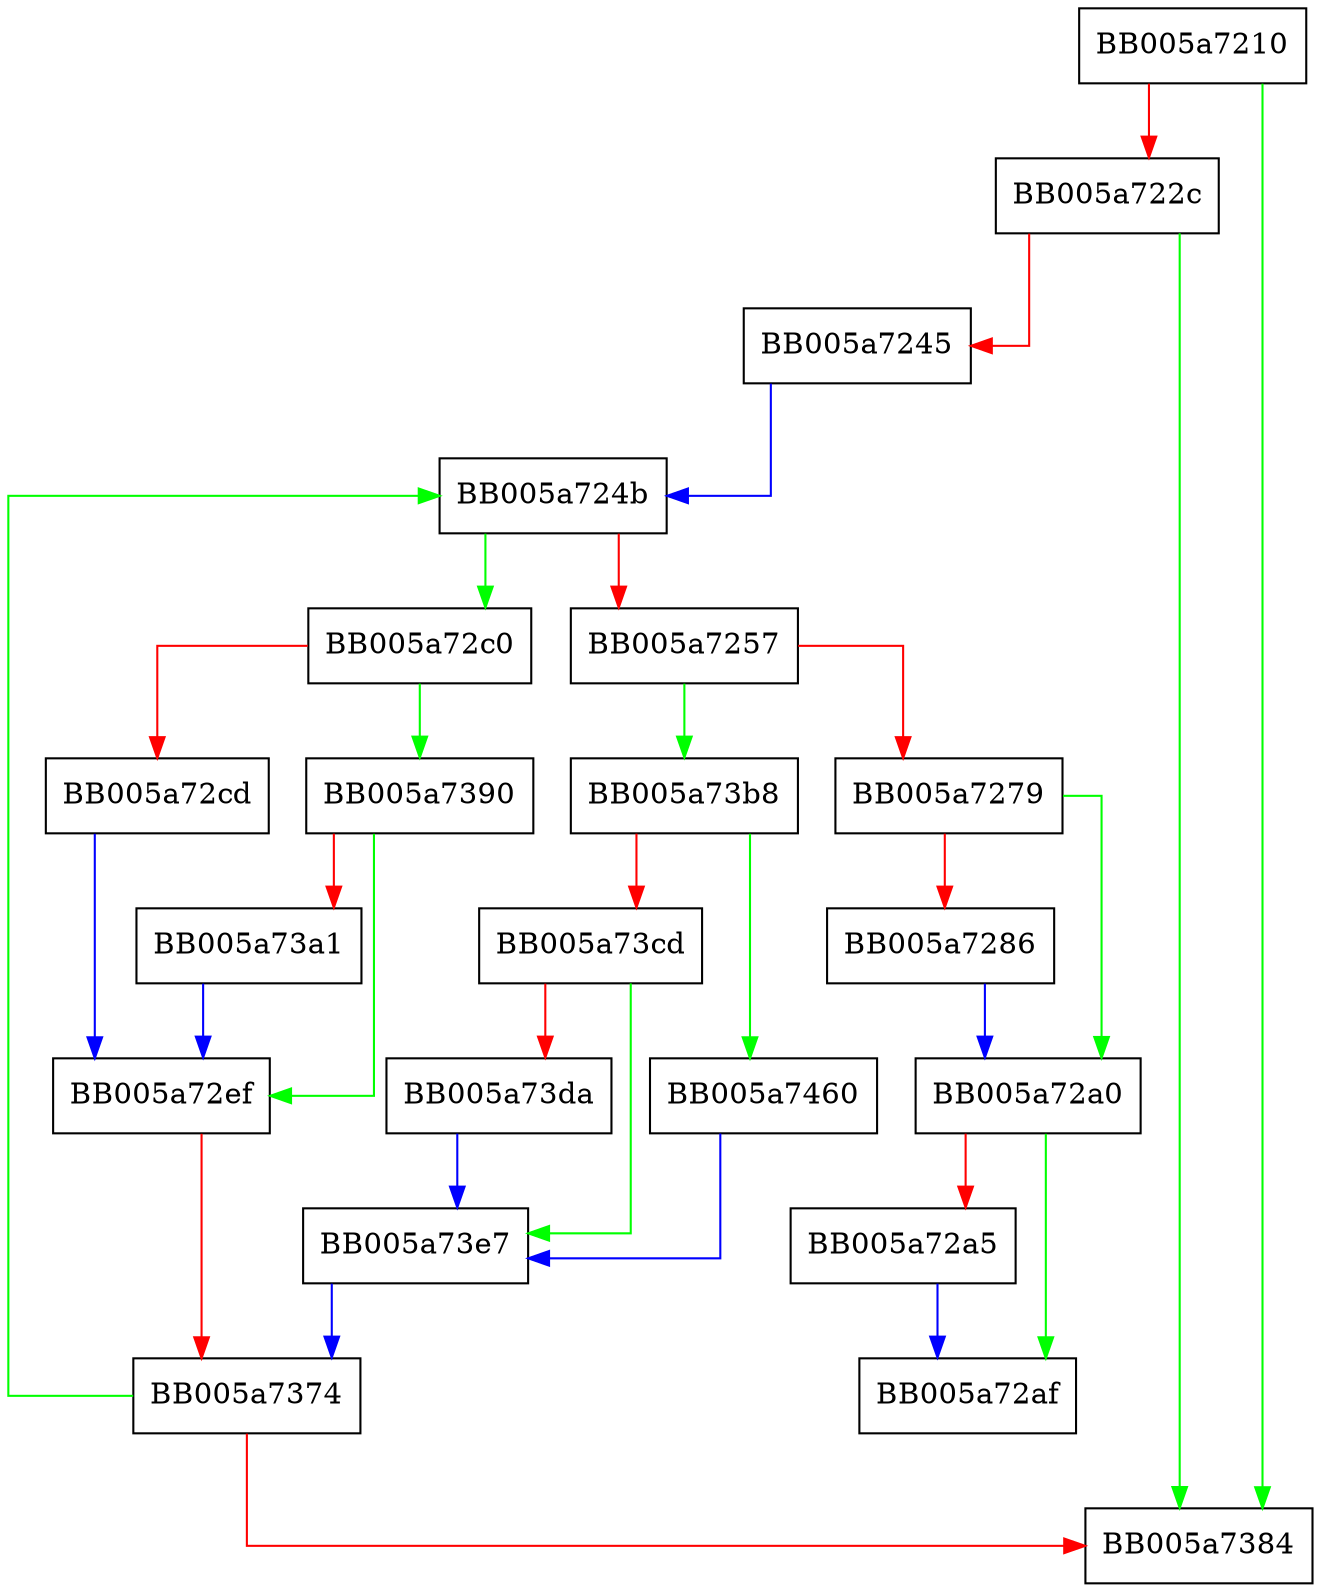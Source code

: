 digraph ERR_peek_last_error_line {
  node [shape="box"];
  graph [splines=ortho];
  BB005a7210 -> BB005a7384 [color="green"];
  BB005a7210 -> BB005a722c [color="red"];
  BB005a722c -> BB005a7384 [color="green"];
  BB005a722c -> BB005a7245 [color="red"];
  BB005a7245 -> BB005a724b [color="blue"];
  BB005a724b -> BB005a72c0 [color="green"];
  BB005a724b -> BB005a7257 [color="red"];
  BB005a7257 -> BB005a73b8 [color="green"];
  BB005a7257 -> BB005a7279 [color="red"];
  BB005a7279 -> BB005a72a0 [color="green"];
  BB005a7279 -> BB005a7286 [color="red"];
  BB005a7286 -> BB005a72a0 [color="blue"];
  BB005a72a0 -> BB005a72af [color="green"];
  BB005a72a0 -> BB005a72a5 [color="red"];
  BB005a72a5 -> BB005a72af [color="blue"];
  BB005a72c0 -> BB005a7390 [color="green"];
  BB005a72c0 -> BB005a72cd [color="red"];
  BB005a72cd -> BB005a72ef [color="blue"];
  BB005a72ef -> BB005a7374 [color="red"];
  BB005a7374 -> BB005a724b [color="green"];
  BB005a7374 -> BB005a7384 [color="red"];
  BB005a7390 -> BB005a72ef [color="green"];
  BB005a7390 -> BB005a73a1 [color="red"];
  BB005a73a1 -> BB005a72ef [color="blue"];
  BB005a73b8 -> BB005a7460 [color="green"];
  BB005a73b8 -> BB005a73cd [color="red"];
  BB005a73cd -> BB005a73e7 [color="green"];
  BB005a73cd -> BB005a73da [color="red"];
  BB005a73da -> BB005a73e7 [color="blue"];
  BB005a73e7 -> BB005a7374 [color="blue"];
  BB005a7460 -> BB005a73e7 [color="blue"];
}
